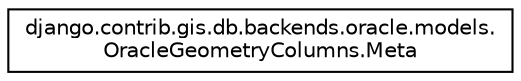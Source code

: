 digraph "Graphical Class Hierarchy"
{
 // LATEX_PDF_SIZE
  edge [fontname="Helvetica",fontsize="10",labelfontname="Helvetica",labelfontsize="10"];
  node [fontname="Helvetica",fontsize="10",shape=record];
  rankdir="LR";
  Node0 [label="django.contrib.gis.db.backends.oracle.models.\lOracleGeometryColumns.Meta",height=0.2,width=0.4,color="black", fillcolor="white", style="filled",URL="$dc/d1e/classdjango_1_1contrib_1_1gis_1_1db_1_1backends_1_1oracle_1_1models_1_1_oracle_geometry_columns_1_1_meta.html",tooltip=" "];
}
